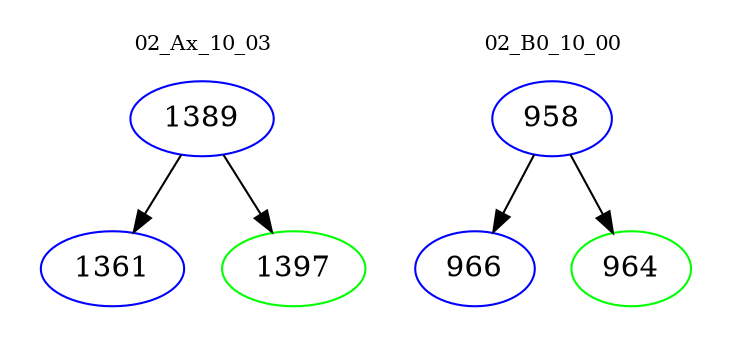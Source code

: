 digraph{
subgraph cluster_0 {
color = white
label = "02_Ax_10_03";
fontsize=10;
T0_1389 [label="1389", color="blue"]
T0_1389 -> T0_1361 [color="black"]
T0_1361 [label="1361", color="blue"]
T0_1389 -> T0_1397 [color="black"]
T0_1397 [label="1397", color="green"]
}
subgraph cluster_1 {
color = white
label = "02_B0_10_00";
fontsize=10;
T1_958 [label="958", color="blue"]
T1_958 -> T1_966 [color="black"]
T1_966 [label="966", color="blue"]
T1_958 -> T1_964 [color="black"]
T1_964 [label="964", color="green"]
}
}
